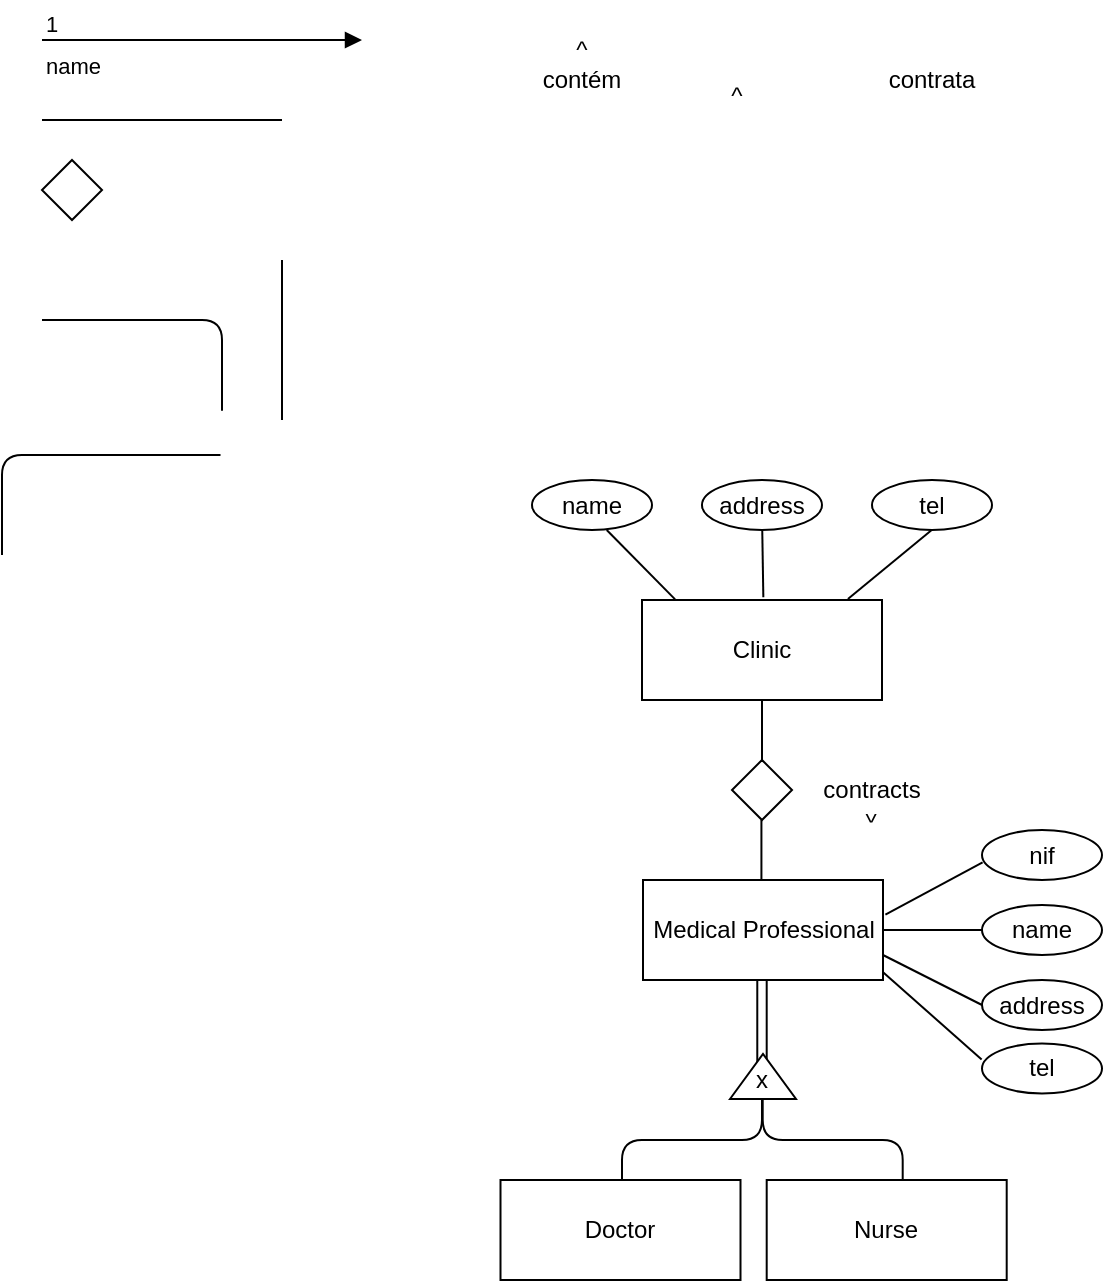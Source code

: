 <mxfile version="24.3.1" type="device">
  <diagram name="Page-1" id="Vx7qp31X9DlBPMFycM4m">
    <mxGraphModel dx="795" dy="465" grid="1" gridSize="10" guides="1" tooltips="1" connect="1" arrows="1" fold="1" page="1" pageScale="1" pageWidth="850" pageHeight="1100" math="0" shadow="0">
      <root>
        <mxCell id="0" />
        <mxCell id="1" parent="0" />
        <mxCell id="Iopw1nWAh9VTVz1SgUlY-5" value="" style="endArrow=none;html=1;rounded=0;entryX=0.5;entryY=1;entryDx=0;entryDy=0;exitX=0.5;exitY=0;exitDx=0;exitDy=0;" edge="1" parent="1" source="Iopw1nWAh9VTVz1SgUlY-12" target="Iopw1nWAh9VTVz1SgUlY-6">
          <mxGeometry width="50" height="50" relative="1" as="geometry">
            <mxPoint x="360" y="240" as="sourcePoint" />
            <mxPoint x="410" y="230" as="targetPoint" />
          </mxGeometry>
        </mxCell>
        <mxCell id="Iopw1nWAh9VTVz1SgUlY-6" value="Clinic" style="html=1;whiteSpace=wrap;" vertex="1" parent="1">
          <mxGeometry x="340" y="300" width="120" height="50" as="geometry" />
        </mxCell>
        <mxCell id="Iopw1nWAh9VTVz1SgUlY-7" value="name" style="endArrow=block;endFill=1;html=1;edgeStyle=orthogonalEdgeStyle;align=left;verticalAlign=top;rounded=0;" edge="1" parent="1">
          <mxGeometry x="-1" relative="1" as="geometry">
            <mxPoint x="40" y="20" as="sourcePoint" />
            <mxPoint x="200" y="20" as="targetPoint" />
          </mxGeometry>
        </mxCell>
        <mxCell id="Iopw1nWAh9VTVz1SgUlY-8" value="1" style="edgeLabel;resizable=0;html=1;align=left;verticalAlign=bottom;" connectable="0" vertex="1" parent="Iopw1nWAh9VTVz1SgUlY-7">
          <mxGeometry x="-1" relative="1" as="geometry" />
        </mxCell>
        <mxCell id="Iopw1nWAh9VTVz1SgUlY-9" value="" style="endArrow=none;html=1;rounded=0;entryX=0.5;entryY=1;entryDx=0;entryDy=0;" edge="1" parent="1">
          <mxGeometry width="50" height="50" relative="1" as="geometry">
            <mxPoint x="160" y="60" as="sourcePoint" />
            <mxPoint x="40" y="60" as="targetPoint" />
          </mxGeometry>
        </mxCell>
        <mxCell id="Iopw1nWAh9VTVz1SgUlY-11" value="" style="rhombus;whiteSpace=wrap;html=1;" vertex="1" parent="1">
          <mxGeometry x="40" y="80" width="30" height="30" as="geometry" />
        </mxCell>
        <mxCell id="Iopw1nWAh9VTVz1SgUlY-12" value="" style="rhombus;whiteSpace=wrap;html=1;" vertex="1" parent="1">
          <mxGeometry x="385" y="380" width="30" height="30" as="geometry" />
        </mxCell>
        <mxCell id="Iopw1nWAh9VTVz1SgUlY-16" value="&amp;nbsp;&lt;div&gt;^&lt;/div&gt;&lt;div&gt;contém&lt;/div&gt;" style="text;html=1;align=center;verticalAlign=middle;whiteSpace=wrap;rounded=0;" vertex="1" parent="1">
          <mxGeometry x="280" width="60" height="50" as="geometry" />
        </mxCell>
        <mxCell id="Iopw1nWAh9VTVz1SgUlY-22" value="" style="endArrow=none;html=1;rounded=0;entryX=0.5;entryY=1;entryDx=0;entryDy=0;exitX=0.5;exitY=0;exitDx=0;exitDy=0;" edge="1" parent="1">
          <mxGeometry width="50" height="50" relative="1" as="geometry">
            <mxPoint x="399.71" y="440" as="sourcePoint" />
            <mxPoint x="399.71" y="410" as="targetPoint" />
          </mxGeometry>
        </mxCell>
        <mxCell id="Iopw1nWAh9VTVz1SgUlY-23" value="&amp;nbsp;&lt;div&gt;&lt;br&gt;&lt;/div&gt;&lt;div&gt;^&lt;/div&gt;&lt;div&gt;&lt;br&gt;&lt;/div&gt;" style="text;html=1;align=center;verticalAlign=middle;whiteSpace=wrap;rounded=0;rotation=-180;" vertex="1" parent="1">
          <mxGeometry x="447.5" y="405" width="15" height="20" as="geometry" />
        </mxCell>
        <mxCell id="Iopw1nWAh9VTVz1SgUlY-24" value="contrata" style="text;html=1;align=center;verticalAlign=middle;whiteSpace=wrap;rounded=0;rotation=0;" vertex="1" parent="1">
          <mxGeometry x="440" y="30" width="90" height="20" as="geometry" />
        </mxCell>
        <mxCell id="Iopw1nWAh9VTVz1SgUlY-25" value="&amp;nbsp;&lt;div&gt;&lt;br&gt;&lt;/div&gt;&lt;div&gt;^&lt;/div&gt;&lt;div&gt;&lt;br&gt;&lt;/div&gt;" style="text;html=1;align=center;verticalAlign=middle;whiteSpace=wrap;rounded=0;rotation=0;" vertex="1" parent="1">
          <mxGeometry x="380" y="30" width="15" height="20" as="geometry" />
        </mxCell>
        <mxCell id="Iopw1nWAh9VTVz1SgUlY-26" value="contracts" style="text;html=1;align=center;verticalAlign=middle;whiteSpace=wrap;rounded=0;rotation=0;" vertex="1" parent="1">
          <mxGeometry x="410" y="385" width="90" height="20" as="geometry" />
        </mxCell>
        <mxCell id="Iopw1nWAh9VTVz1SgUlY-28" value="" style="endArrow=none;html=1;rounded=0;" edge="1" parent="1">
          <mxGeometry width="50" height="50" relative="1" as="geometry">
            <mxPoint x="160" y="210" as="sourcePoint" />
            <mxPoint x="160" y="130" as="targetPoint" />
          </mxGeometry>
        </mxCell>
        <mxCell id="Iopw1nWAh9VTVz1SgUlY-31" value="" style="group" vertex="1" connectable="0" parent="1">
          <mxGeometry x="397.64" y="490" width="4.71" height="50" as="geometry" />
        </mxCell>
        <mxCell id="Iopw1nWAh9VTVz1SgUlY-29" value="" style="endArrow=none;html=1;rounded=0;" edge="1" parent="Iopw1nWAh9VTVz1SgUlY-31">
          <mxGeometry width="50" height="50" relative="1" as="geometry">
            <mxPoint y="50" as="sourcePoint" />
            <mxPoint as="targetPoint" />
          </mxGeometry>
        </mxCell>
        <mxCell id="Iopw1nWAh9VTVz1SgUlY-30" value="" style="endArrow=none;html=1;rounded=0;" edge="1" parent="Iopw1nWAh9VTVz1SgUlY-31">
          <mxGeometry width="50" height="50" relative="1" as="geometry">
            <mxPoint x="4.71" y="50" as="sourcePoint" />
            <mxPoint x="4.71" as="targetPoint" />
          </mxGeometry>
        </mxCell>
        <mxCell id="Iopw1nWAh9VTVz1SgUlY-42" value="" style="endArrow=none;html=1;rounded=0;entryX=0.5;entryY=1;entryDx=0;entryDy=0;exitX=0.138;exitY=-0.006;exitDx=0;exitDy=0;exitPerimeter=0;" edge="1" parent="1" source="Iopw1nWAh9VTVz1SgUlY-6">
          <mxGeometry width="50" height="50" relative="1" as="geometry">
            <mxPoint x="300" y="295" as="sourcePoint" />
            <mxPoint x="322.36" y="265" as="targetPoint" />
          </mxGeometry>
        </mxCell>
        <mxCell id="Iopw1nWAh9VTVz1SgUlY-43" value="" style="endArrow=none;html=1;rounded=0;exitX=0.487;exitY=-0.028;exitDx=0;exitDy=0;exitPerimeter=0;" edge="1" parent="1" target="Iopw1nWAh9VTVz1SgUlY-54">
          <mxGeometry width="50" height="50" relative="1" as="geometry">
            <mxPoint x="400.67" y="298.6" as="sourcePoint" />
            <mxPoint x="401" y="270" as="targetPoint" />
          </mxGeometry>
        </mxCell>
        <mxCell id="Iopw1nWAh9VTVz1SgUlY-44" value="" style="endArrow=none;html=1;rounded=0;entryX=0.5;entryY=1;entryDx=0;entryDy=0;exitX=0.858;exitY=-0.009;exitDx=0;exitDy=0;exitPerimeter=0;" edge="1" parent="1" source="Iopw1nWAh9VTVz1SgUlY-6">
          <mxGeometry width="50" height="50" relative="1" as="geometry">
            <mxPoint x="484.86" y="295" as="sourcePoint" />
            <mxPoint x="484.86" y="265" as="targetPoint" />
          </mxGeometry>
        </mxCell>
        <mxCell id="Iopw1nWAh9VTVz1SgUlY-48" value="" style="triangle;whiteSpace=wrap;html=1;rotation=-90;" vertex="1" parent="1">
          <mxGeometry x="389.25" y="521.75" width="22.5" height="33" as="geometry" />
        </mxCell>
        <mxCell id="Iopw1nWAh9VTVz1SgUlY-33" value="x" style="text;html=1;align=center;verticalAlign=middle;whiteSpace=wrap;rounded=0;rotation=0;" vertex="1" parent="1">
          <mxGeometry x="354.99" y="530" width="90" height="20" as="geometry" />
        </mxCell>
        <mxCell id="Iopw1nWAh9VTVz1SgUlY-51" value="name" style="ellipse;whiteSpace=wrap;html=1;align=center;" vertex="1" parent="1">
          <mxGeometry x="285" y="240" width="60" height="25" as="geometry" />
        </mxCell>
        <mxCell id="Iopw1nWAh9VTVz1SgUlY-54" value="address" style="ellipse;whiteSpace=wrap;html=1;align=center;" vertex="1" parent="1">
          <mxGeometry x="369.99" y="240" width="60" height="25" as="geometry" />
        </mxCell>
        <mxCell id="Iopw1nWAh9VTVz1SgUlY-55" value="tel" style="ellipse;whiteSpace=wrap;html=1;align=center;" vertex="1" parent="1">
          <mxGeometry x="455" y="240" width="60" height="25" as="geometry" />
        </mxCell>
        <mxCell id="Iopw1nWAh9VTVz1SgUlY-58" value="" style="endArrow=none;html=1;rounded=1;curved=0;endFill=0;" edge="1" parent="1" target="Iopw1nWAh9VTVz1SgUlY-33">
          <mxGeometry width="50" height="50" relative="1" as="geometry">
            <mxPoint x="330" y="590" as="sourcePoint" />
            <mxPoint x="400" y="560" as="targetPoint" />
            <Array as="points">
              <mxPoint x="330" y="570" />
              <mxPoint x="400" y="570" />
            </Array>
          </mxGeometry>
        </mxCell>
        <mxCell id="Iopw1nWAh9VTVz1SgUlY-59" value="" style="endArrow=none;html=1;rounded=1;curved=0;endFill=0;" edge="1" parent="1">
          <mxGeometry width="50" height="50" relative="1" as="geometry">
            <mxPoint x="470.35" y="590" as="sourcePoint" />
            <mxPoint x="400.35" y="550" as="targetPoint" />
            <Array as="points">
              <mxPoint x="470.35" y="570" />
              <mxPoint x="400.35" y="570" />
            </Array>
          </mxGeometry>
        </mxCell>
        <mxCell id="Iopw1nWAh9VTVz1SgUlY-61" value="Medical Professional" style="html=1;whiteSpace=wrap;" vertex="1" parent="1">
          <mxGeometry x="340.5" y="440" width="120" height="50" as="geometry" />
        </mxCell>
        <mxCell id="Iopw1nWAh9VTVz1SgUlY-62" value="Doctor" style="html=1;whiteSpace=wrap;" vertex="1" parent="1">
          <mxGeometry x="269.25" y="590" width="120" height="50" as="geometry" />
        </mxCell>
        <mxCell id="Iopw1nWAh9VTVz1SgUlY-63" value="Nurse" style="html=1;whiteSpace=wrap;" vertex="1" parent="1">
          <mxGeometry x="402.35" y="590" width="120" height="50" as="geometry" />
        </mxCell>
        <mxCell id="Iopw1nWAh9VTVz1SgUlY-64" value="name" style="ellipse;whiteSpace=wrap;html=1;align=center;" vertex="1" parent="1">
          <mxGeometry x="510" y="452.5" width="60" height="25" as="geometry" />
        </mxCell>
        <mxCell id="Iopw1nWAh9VTVz1SgUlY-65" value="nif" style="ellipse;whiteSpace=wrap;html=1;align=center;" vertex="1" parent="1">
          <mxGeometry x="510" y="415" width="60" height="25" as="geometry" />
        </mxCell>
        <mxCell id="Iopw1nWAh9VTVz1SgUlY-66" value="address" style="ellipse;whiteSpace=wrap;html=1;align=center;" vertex="1" parent="1">
          <mxGeometry x="510" y="490" width="60" height="25" as="geometry" />
        </mxCell>
        <mxCell id="Iopw1nWAh9VTVz1SgUlY-67" value="tel" style="ellipse;whiteSpace=wrap;html=1;align=center;" vertex="1" parent="1">
          <mxGeometry x="510" y="521.75" width="60" height="25" as="geometry" />
        </mxCell>
        <mxCell id="Iopw1nWAh9VTVz1SgUlY-70" value="" style="endArrow=none;html=1;rounded=0;entryX=0.005;entryY=0.646;entryDx=0;entryDy=0;exitX=1.01;exitY=0.347;exitDx=0;exitDy=0;exitPerimeter=0;entryPerimeter=0;" edge="1" parent="1" source="Iopw1nWAh9VTVz1SgUlY-61" target="Iopw1nWAh9VTVz1SgUlY-65">
          <mxGeometry width="50" height="50" relative="1" as="geometry">
            <mxPoint x="464.07" y="460" as="sourcePoint" />
            <mxPoint x="505.93" y="425" as="targetPoint" />
          </mxGeometry>
        </mxCell>
        <mxCell id="Iopw1nWAh9VTVz1SgUlY-71" value="" style="endArrow=none;html=1;rounded=0;entryX=0;entryY=0.5;entryDx=0;entryDy=0;exitX=1;exitY=0.5;exitDx=0;exitDy=0;" edge="1" parent="1" source="Iopw1nWAh9VTVz1SgUlY-61" target="Iopw1nWAh9VTVz1SgUlY-64">
          <mxGeometry width="50" height="50" relative="1" as="geometry">
            <mxPoint x="474.07" y="470" as="sourcePoint" />
            <mxPoint x="520" y="441" as="targetPoint" />
          </mxGeometry>
        </mxCell>
        <mxCell id="Iopw1nWAh9VTVz1SgUlY-73" value="" style="endArrow=none;html=1;rounded=0;entryX=0;entryY=0.5;entryDx=0;entryDy=0;exitX=1;exitY=0.5;exitDx=0;exitDy=0;" edge="1" parent="1" target="Iopw1nWAh9VTVz1SgUlY-66">
          <mxGeometry width="50" height="50" relative="1" as="geometry">
            <mxPoint x="460.5" y="477.5" as="sourcePoint" />
            <mxPoint x="505.5" y="477.5" as="targetPoint" />
          </mxGeometry>
        </mxCell>
        <mxCell id="Iopw1nWAh9VTVz1SgUlY-74" value="" style="endArrow=none;html=1;rounded=0;entryX=-0.003;entryY=0.319;entryDx=0;entryDy=0;exitX=0.998;exitY=0.918;exitDx=0;exitDy=0;entryPerimeter=0;exitPerimeter=0;" edge="1" parent="1" source="Iopw1nWAh9VTVz1SgUlY-61" target="Iopw1nWAh9VTVz1SgUlY-67">
          <mxGeometry width="50" height="50" relative="1" as="geometry">
            <mxPoint x="470.5" y="487.5" as="sourcePoint" />
            <mxPoint x="519" y="507" as="targetPoint" />
          </mxGeometry>
        </mxCell>
        <mxCell id="Iopw1nWAh9VTVz1SgUlY-75" value="" style="endArrow=none;html=1;rounded=1;curved=0;endFill=0;" edge="1" parent="1">
          <mxGeometry width="50" height="50" relative="1" as="geometry">
            <mxPoint x="130" y="180" as="sourcePoint" />
            <mxPoint x="40" y="160" as="targetPoint" />
            <Array as="points">
              <mxPoint x="130" y="210" />
              <mxPoint x="130" y="160" />
              <mxPoint x="60" y="160" />
            </Array>
          </mxGeometry>
        </mxCell>
        <mxCell id="Iopw1nWAh9VTVz1SgUlY-76" value="" style="endArrow=none;html=1;rounded=1;curved=0;endFill=0;" edge="1" parent="1">
          <mxGeometry width="50" height="50" relative="1" as="geometry">
            <mxPoint x="20" y="277.5" as="sourcePoint" />
            <mxPoint x="129.25" y="227.5" as="targetPoint" />
            <Array as="points">
              <mxPoint x="20" y="277.5" />
              <mxPoint x="20" y="227.5" />
            </Array>
          </mxGeometry>
        </mxCell>
      </root>
    </mxGraphModel>
  </diagram>
</mxfile>
